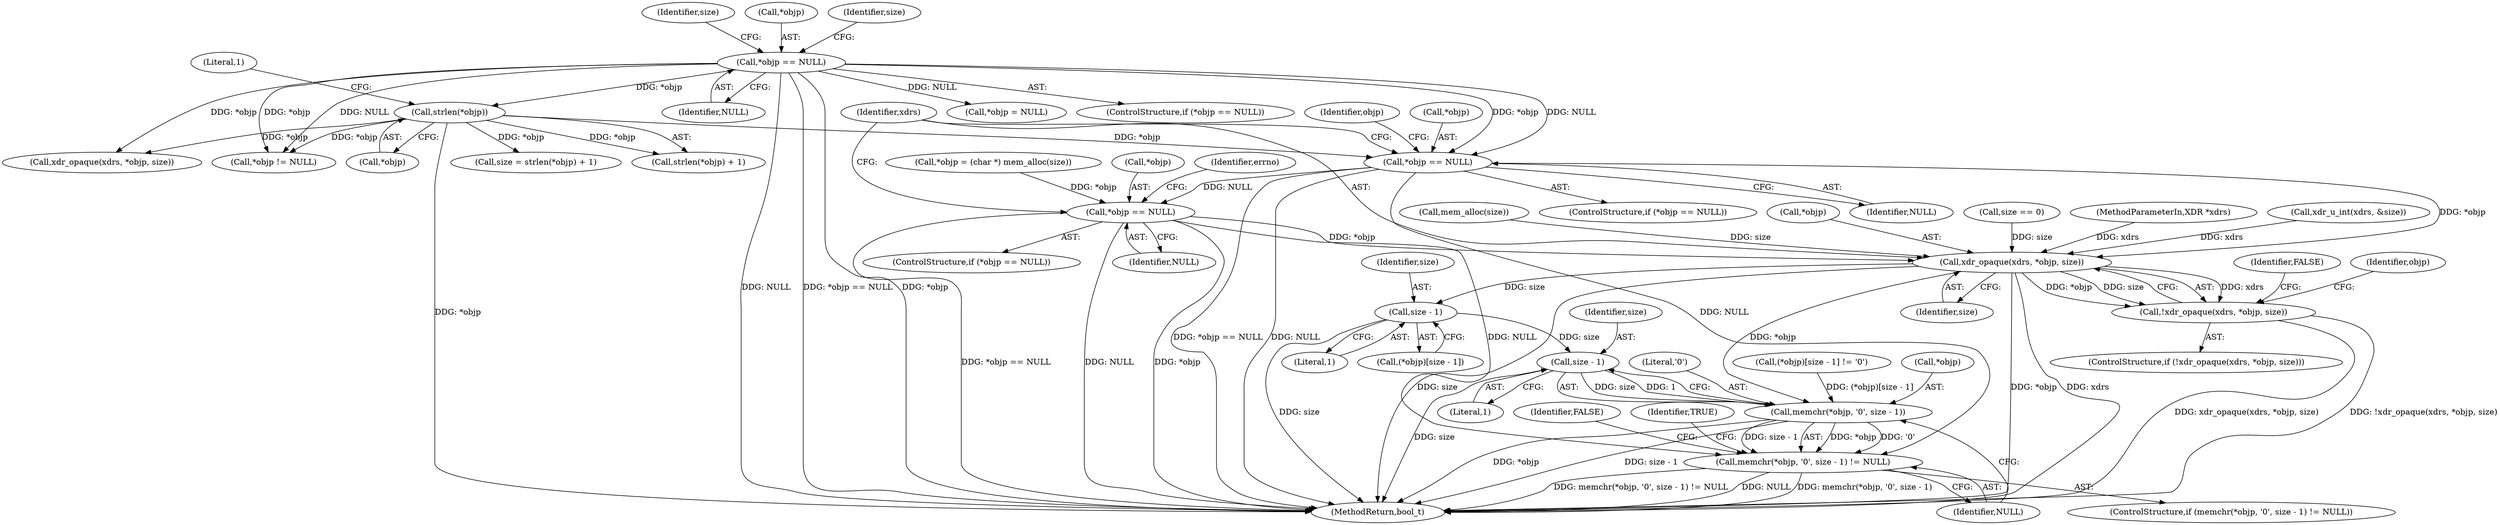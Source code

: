 digraph "0_krb5_df17a1224a3406f57477bcd372c61e04c0e5a5bb@pointer" {
"1000157" [label="(Call,*objp == NULL)"];
"1000125" [label="(Call,strlen(*objp))"];
"1000114" [label="(Call,*objp == NULL)"];
"1000170" [label="(Call,*objp == NULL)"];
"1000182" [label="(Call,xdr_opaque(xdrs, *objp, size))"];
"1000181" [label="(Call,!xdr_opaque(xdrs, *objp, size))"];
"1000194" [label="(Call,size - 1)"];
"1000206" [label="(Call,size - 1)"];
"1000202" [label="(Call,memchr(*objp, '\0', size - 1))"];
"1000201" [label="(Call,memchr(*objp, '\0', size - 1) != NULL)"];
"1000209" [label="(Identifier,NULL)"];
"1000173" [label="(Identifier,NULL)"];
"1000190" [label="(Call,(*objp)[size - 1] != '\0')"];
"1000124" [label="(Call,strlen(*objp) + 1)"];
"1000194" [label="(Call,size - 1)"];
"1000156" [label="(ControlStructure,if (*objp == NULL))"];
"1000114" [label="(Call,*objp == NULL)"];
"1000128" [label="(Literal,1)"];
"1000220" [label="(Call,xdr_opaque(xdrs, *objp, size))"];
"1000200" [label="(ControlStructure,if (memchr(*objp, '\0', size - 1) != NULL))"];
"1000186" [label="(Identifier,size)"];
"1000184" [label="(Call,*objp)"];
"1000123" [label="(Identifier,size)"];
"1000195" [label="(Identifier,size)"];
"1000203" [label="(Call,*objp)"];
"1000125" [label="(Call,strlen(*objp))"];
"1000115" [label="(Call,*objp)"];
"1000164" [label="(Identifier,objp)"];
"1000182" [label="(Call,xdr_opaque(xdrs, *objp, size))"];
"1000119" [label="(Identifier,size)"];
"1000191" [label="(Call,(*objp)[size - 1])"];
"1000162" [label="(Call,*objp = (char *) mem_alloc(size))"];
"1000145" [label="(Call,size == 0)"];
"1000171" [label="(Call,*objp)"];
"1000211" [label="(Identifier,FALSE)"];
"1000157" [label="(Call,*objp == NULL)"];
"1000183" [label="(Identifier,xdrs)"];
"1000126" [label="(Call,*objp)"];
"1000229" [label="(Call,*objp != NULL)"];
"1000205" [label="(Literal,'\0')"];
"1000207" [label="(Identifier,size)"];
"1000201" [label="(Call,memchr(*objp, '\0', size - 1) != NULL)"];
"1000117" [label="(Identifier,NULL)"];
"1000176" [label="(Identifier,errno)"];
"1000213" [label="(Identifier,TRUE)"];
"1000170" [label="(Call,*objp == NULL)"];
"1000245" [label="(MethodReturn,bool_t)"];
"1000158" [label="(Call,*objp)"];
"1000196" [label="(Literal,1)"];
"1000206" [label="(Call,size - 1)"];
"1000180" [label="(ControlStructure,if (!xdr_opaque(xdrs, *objp, size)))"];
"1000149" [label="(Call,*objp = NULL)"];
"1000113" [label="(ControlStructure,if (*objp == NULL))"];
"1000102" [label="(MethodParameterIn,XDR *xdrs)"];
"1000122" [label="(Call,size = strlen(*objp) + 1)"];
"1000188" [label="(Identifier,FALSE)"];
"1000208" [label="(Literal,1)"];
"1000160" [label="(Identifier,NULL)"];
"1000181" [label="(Call,!xdr_opaque(xdrs, *objp, size))"];
"1000131" [label="(Call,xdr_u_int(xdrs, &size))"];
"1000167" [label="(Call,mem_alloc(size))"];
"1000202" [label="(Call,memchr(*objp, '\0', size - 1))"];
"1000193" [label="(Identifier,objp)"];
"1000169" [label="(ControlStructure,if (*objp == NULL))"];
"1000157" -> "1000156"  [label="AST: "];
"1000157" -> "1000160"  [label="CFG: "];
"1000158" -> "1000157"  [label="AST: "];
"1000160" -> "1000157"  [label="AST: "];
"1000164" -> "1000157"  [label="CFG: "];
"1000183" -> "1000157"  [label="CFG: "];
"1000157" -> "1000245"  [label="DDG: *objp == NULL"];
"1000157" -> "1000245"  [label="DDG: NULL"];
"1000125" -> "1000157"  [label="DDG: *objp"];
"1000114" -> "1000157"  [label="DDG: *objp"];
"1000114" -> "1000157"  [label="DDG: NULL"];
"1000157" -> "1000170"  [label="DDG: NULL"];
"1000157" -> "1000182"  [label="DDG: *objp"];
"1000157" -> "1000201"  [label="DDG: NULL"];
"1000125" -> "1000124"  [label="AST: "];
"1000125" -> "1000126"  [label="CFG: "];
"1000126" -> "1000125"  [label="AST: "];
"1000128" -> "1000125"  [label="CFG: "];
"1000125" -> "1000245"  [label="DDG: *objp"];
"1000125" -> "1000122"  [label="DDG: *objp"];
"1000125" -> "1000124"  [label="DDG: *objp"];
"1000114" -> "1000125"  [label="DDG: *objp"];
"1000125" -> "1000220"  [label="DDG: *objp"];
"1000125" -> "1000229"  [label="DDG: *objp"];
"1000114" -> "1000113"  [label="AST: "];
"1000114" -> "1000117"  [label="CFG: "];
"1000115" -> "1000114"  [label="AST: "];
"1000117" -> "1000114"  [label="AST: "];
"1000119" -> "1000114"  [label="CFG: "];
"1000123" -> "1000114"  [label="CFG: "];
"1000114" -> "1000245"  [label="DDG: NULL"];
"1000114" -> "1000245"  [label="DDG: *objp == NULL"];
"1000114" -> "1000245"  [label="DDG: *objp"];
"1000114" -> "1000149"  [label="DDG: NULL"];
"1000114" -> "1000220"  [label="DDG: *objp"];
"1000114" -> "1000229"  [label="DDG: *objp"];
"1000114" -> "1000229"  [label="DDG: NULL"];
"1000170" -> "1000169"  [label="AST: "];
"1000170" -> "1000173"  [label="CFG: "];
"1000171" -> "1000170"  [label="AST: "];
"1000173" -> "1000170"  [label="AST: "];
"1000176" -> "1000170"  [label="CFG: "];
"1000183" -> "1000170"  [label="CFG: "];
"1000170" -> "1000245"  [label="DDG: NULL"];
"1000170" -> "1000245"  [label="DDG: *objp"];
"1000170" -> "1000245"  [label="DDG: *objp == NULL"];
"1000162" -> "1000170"  [label="DDG: *objp"];
"1000170" -> "1000182"  [label="DDG: *objp"];
"1000170" -> "1000201"  [label="DDG: NULL"];
"1000182" -> "1000181"  [label="AST: "];
"1000182" -> "1000186"  [label="CFG: "];
"1000183" -> "1000182"  [label="AST: "];
"1000184" -> "1000182"  [label="AST: "];
"1000186" -> "1000182"  [label="AST: "];
"1000181" -> "1000182"  [label="CFG: "];
"1000182" -> "1000245"  [label="DDG: size"];
"1000182" -> "1000245"  [label="DDG: *objp"];
"1000182" -> "1000245"  [label="DDG: xdrs"];
"1000182" -> "1000181"  [label="DDG: xdrs"];
"1000182" -> "1000181"  [label="DDG: *objp"];
"1000182" -> "1000181"  [label="DDG: size"];
"1000131" -> "1000182"  [label="DDG: xdrs"];
"1000102" -> "1000182"  [label="DDG: xdrs"];
"1000167" -> "1000182"  [label="DDG: size"];
"1000145" -> "1000182"  [label="DDG: size"];
"1000182" -> "1000194"  [label="DDG: size"];
"1000182" -> "1000202"  [label="DDG: *objp"];
"1000181" -> "1000180"  [label="AST: "];
"1000188" -> "1000181"  [label="CFG: "];
"1000193" -> "1000181"  [label="CFG: "];
"1000181" -> "1000245"  [label="DDG: !xdr_opaque(xdrs, *objp, size)"];
"1000181" -> "1000245"  [label="DDG: xdr_opaque(xdrs, *objp, size)"];
"1000194" -> "1000191"  [label="AST: "];
"1000194" -> "1000196"  [label="CFG: "];
"1000195" -> "1000194"  [label="AST: "];
"1000196" -> "1000194"  [label="AST: "];
"1000191" -> "1000194"  [label="CFG: "];
"1000194" -> "1000245"  [label="DDG: size"];
"1000194" -> "1000206"  [label="DDG: size"];
"1000206" -> "1000202"  [label="AST: "];
"1000206" -> "1000208"  [label="CFG: "];
"1000207" -> "1000206"  [label="AST: "];
"1000208" -> "1000206"  [label="AST: "];
"1000202" -> "1000206"  [label="CFG: "];
"1000206" -> "1000245"  [label="DDG: size"];
"1000206" -> "1000202"  [label="DDG: size"];
"1000206" -> "1000202"  [label="DDG: 1"];
"1000202" -> "1000201"  [label="AST: "];
"1000203" -> "1000202"  [label="AST: "];
"1000205" -> "1000202"  [label="AST: "];
"1000209" -> "1000202"  [label="CFG: "];
"1000202" -> "1000245"  [label="DDG: size - 1"];
"1000202" -> "1000245"  [label="DDG: *objp"];
"1000202" -> "1000201"  [label="DDG: *objp"];
"1000202" -> "1000201"  [label="DDG: '\0'"];
"1000202" -> "1000201"  [label="DDG: size - 1"];
"1000190" -> "1000202"  [label="DDG: (*objp)[size - 1]"];
"1000201" -> "1000200"  [label="AST: "];
"1000201" -> "1000209"  [label="CFG: "];
"1000209" -> "1000201"  [label="AST: "];
"1000211" -> "1000201"  [label="CFG: "];
"1000213" -> "1000201"  [label="CFG: "];
"1000201" -> "1000245"  [label="DDG: memchr(*objp, '\0', size - 1) != NULL"];
"1000201" -> "1000245"  [label="DDG: NULL"];
"1000201" -> "1000245"  [label="DDG: memchr(*objp, '\0', size - 1)"];
}
